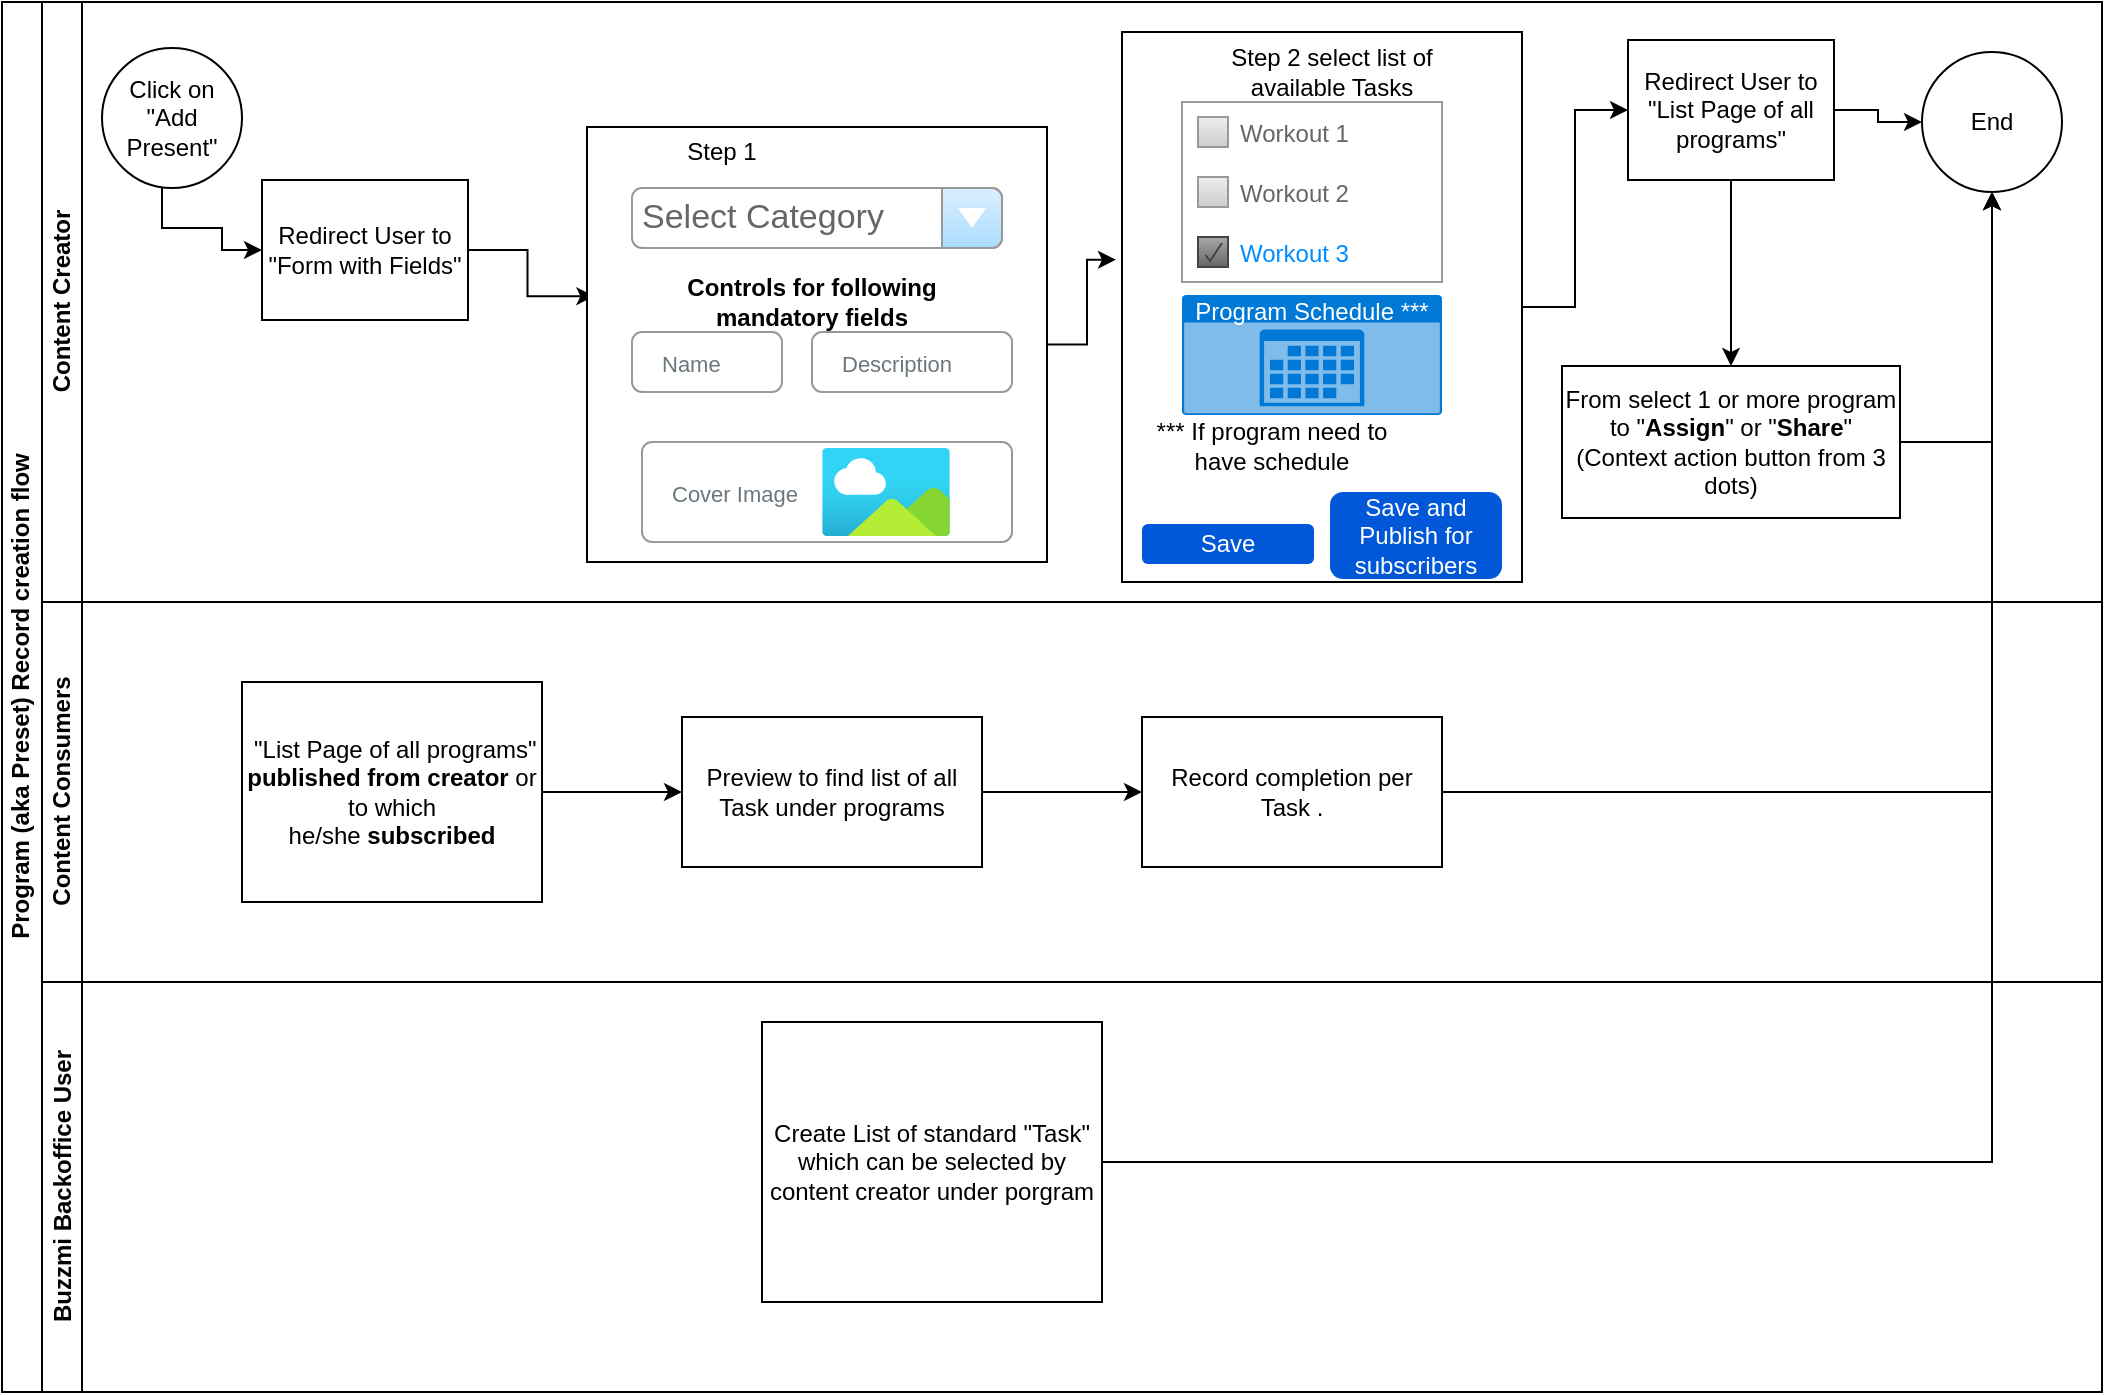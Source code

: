 <mxfile version="23.0.2" type="github">
  <diagram id="prtHgNgQTEPvFCAcTncT" name="Page-1">
    <mxGraphModel dx="1098" dy="506" grid="1" gridSize="10" guides="1" tooltips="1" connect="1" arrows="1" fold="1" page="1" pageScale="1" pageWidth="827" pageHeight="1169" math="0" shadow="0">
      <root>
        <mxCell id="0" />
        <mxCell id="1" parent="0" />
        <mxCell id="dNxyNK7c78bLwvsdeMH5-19" value="Program (aka Preset) Record creation flow" style="swimlane;html=1;childLayout=stackLayout;resizeParent=1;resizeParentMax=0;horizontal=0;startSize=20;horizontalStack=0;" parent="1" vertex="1">
          <mxGeometry x="120" y="120" width="1050" height="695" as="geometry" />
        </mxCell>
        <mxCell id="dNxyNK7c78bLwvsdeMH5-20" value="Content Creator" style="swimlane;html=1;startSize=20;horizontal=0;" parent="dNxyNK7c78bLwvsdeMH5-19" vertex="1">
          <mxGeometry x="20" width="1030" height="300" as="geometry" />
        </mxCell>
        <mxCell id="dNxyNK7c78bLwvsdeMH5-25" value="" style="edgeStyle=orthogonalEdgeStyle;rounded=0;orthogonalLoop=1;jettySize=auto;html=1;" parent="dNxyNK7c78bLwvsdeMH5-20" source="dNxyNK7c78bLwvsdeMH5-23" target="dNxyNK7c78bLwvsdeMH5-24" edge="1">
          <mxGeometry relative="1" as="geometry">
            <Array as="points">
              <mxPoint x="60" y="113" />
              <mxPoint x="90" y="113" />
              <mxPoint x="90" y="124" />
            </Array>
          </mxGeometry>
        </mxCell>
        <mxCell id="dNxyNK7c78bLwvsdeMH5-23" value="Click on &quot;Add Present&quot;" style="ellipse;whiteSpace=wrap;html=1;" parent="dNxyNK7c78bLwvsdeMH5-20" vertex="1">
          <mxGeometry x="30" y="23" width="70" height="70" as="geometry" />
        </mxCell>
        <mxCell id="gRsur6hva5v8QuKGeZ7G-42" value="" style="edgeStyle=orthogonalEdgeStyle;rounded=0;orthogonalLoop=1;jettySize=auto;html=1;entryX=0.016;entryY=0.389;entryDx=0;entryDy=0;entryPerimeter=0;" edge="1" parent="dNxyNK7c78bLwvsdeMH5-20" source="dNxyNK7c78bLwvsdeMH5-24" target="gRsur6hva5v8QuKGeZ7G-8">
          <mxGeometry relative="1" as="geometry">
            <mxPoint x="270" y="90" as="targetPoint" />
          </mxGeometry>
        </mxCell>
        <mxCell id="dNxyNK7c78bLwvsdeMH5-24" value="Redirect User to &quot;Form with Fields&quot;" style="rounded=0;whiteSpace=wrap;html=1;fontFamily=Helvetica;fontSize=12;fontColor=#000000;align=center;" parent="dNxyNK7c78bLwvsdeMH5-20" vertex="1">
          <mxGeometry x="110" y="89" width="103" height="70" as="geometry" />
        </mxCell>
        <mxCell id="gRsur6hva5v8QuKGeZ7G-43" value="" style="edgeStyle=orthogonalEdgeStyle;rounded=0;orthogonalLoop=1;jettySize=auto;html=1;entryX=-0.015;entryY=0.414;entryDx=0;entryDy=0;entryPerimeter=0;" edge="1" parent="dNxyNK7c78bLwvsdeMH5-20" source="gRsur6hva5v8QuKGeZ7G-8" target="gRsur6hva5v8QuKGeZ7G-26">
          <mxGeometry relative="1" as="geometry" />
        </mxCell>
        <mxCell id="gRsur6hva5v8QuKGeZ7G-8" value="" style="rounded=0;whiteSpace=wrap;html=1;fontFamily=Helvetica;fontSize=12;fontColor=#000000;align=center;" vertex="1" parent="dNxyNK7c78bLwvsdeMH5-20">
          <mxGeometry x="272.5" y="62.5" width="230" height="217.5" as="geometry" />
        </mxCell>
        <mxCell id="gRsur6hva5v8QuKGeZ7G-20" value="Select Category" style="strokeWidth=1;shadow=0;dashed=0;align=center;html=1;shape=mxgraph.mockup.forms.comboBox;strokeColor=#999999;fillColor=#ddeeff;align=left;fillColor2=#aaddff;mainText=;fontColor=#666666;fontSize=17;spacingLeft=3;" vertex="1" parent="dNxyNK7c78bLwvsdeMH5-20">
          <mxGeometry x="295" y="93" width="185" height="30" as="geometry" />
        </mxCell>
        <mxCell id="gRsur6hva5v8QuKGeZ7G-21" value="Step 1" style="text;html=1;strokeColor=none;fillColor=none;align=center;verticalAlign=middle;whiteSpace=wrap;rounded=0;" vertex="1" parent="dNxyNK7c78bLwvsdeMH5-20">
          <mxGeometry x="310" y="70" width="60" height="10" as="geometry" />
        </mxCell>
        <mxCell id="gRsur6hva5v8QuKGeZ7G-23" value="&lt;span style=&quot;font-size: 11px;&quot;&gt;Name&lt;/span&gt;" style="html=1;shadow=0;dashed=0;shape=mxgraph.bootstrap.rrect;rSize=5;fillColor=none;strokeColor=#999999;align=left;spacing=15;fontSize=14;fontColor=#6C767D;" vertex="1" parent="dNxyNK7c78bLwvsdeMH5-20">
          <mxGeometry x="295" y="165" width="75" height="30" as="geometry" />
        </mxCell>
        <mxCell id="gRsur6hva5v8QuKGeZ7G-24" value="&lt;b&gt;Controls for following &lt;br&gt;mandatory fields&lt;/b&gt;" style="text;html=1;strokeColor=none;fillColor=none;align=center;verticalAlign=middle;whiteSpace=wrap;rounded=0;" vertex="1" parent="dNxyNK7c78bLwvsdeMH5-20">
          <mxGeometry x="280" y="135" width="210" height="30" as="geometry" />
        </mxCell>
        <mxCell id="gRsur6hva5v8QuKGeZ7G-44" value="" style="edgeStyle=orthogonalEdgeStyle;rounded=0;orthogonalLoop=1;jettySize=auto;html=1;entryX=0;entryY=0.5;entryDx=0;entryDy=0;" edge="1" parent="dNxyNK7c78bLwvsdeMH5-20" source="gRsur6hva5v8QuKGeZ7G-26" target="gRsur6hva5v8QuKGeZ7G-38">
          <mxGeometry relative="1" as="geometry" />
        </mxCell>
        <mxCell id="gRsur6hva5v8QuKGeZ7G-26" value="" style="rounded=0;whiteSpace=wrap;html=1;fontFamily=Helvetica;fontSize=12;fontColor=#000000;align=center;" vertex="1" parent="dNxyNK7c78bLwvsdeMH5-20">
          <mxGeometry x="540" y="15" width="200" height="275" as="geometry" />
        </mxCell>
        <mxCell id="gRsur6hva5v8QuKGeZ7G-27" value="Step 2 select list of available Tasks" style="text;html=1;strokeColor=none;fillColor=none;align=center;verticalAlign=middle;whiteSpace=wrap;rounded=0;" vertex="1" parent="dNxyNK7c78bLwvsdeMH5-20">
          <mxGeometry x="580" y="20" width="130" height="30" as="geometry" />
        </mxCell>
        <mxCell id="gRsur6hva5v8QuKGeZ7G-28" value="" style="strokeWidth=1;shadow=0;dashed=0;align=center;html=1;shape=mxgraph.mockup.forms.rrect;rSize=0;strokeColor=#999999;fillColor=#ffffff;recursiveResize=0;" vertex="1" parent="dNxyNK7c78bLwvsdeMH5-20">
          <mxGeometry x="570" y="50" width="130" height="90" as="geometry" />
        </mxCell>
        <mxCell id="gRsur6hva5v8QuKGeZ7G-29" value="&lt;font style=&quot;font-size: 12px;&quot;&gt;Workout 1&lt;/font&gt;" style="strokeWidth=1;shadow=0;dashed=0;align=center;html=1;shape=mxgraph.mockup.forms.rrect;rSize=0;fillColor=#eeeeee;strokeColor=#999999;gradientColor=#cccccc;align=left;spacingLeft=4;fontSize=17;fontColor=#666666;labelPosition=right;" vertex="1" parent="gRsur6hva5v8QuKGeZ7G-28">
          <mxGeometry x="8" y="7.5" width="15" height="15" as="geometry" />
        </mxCell>
        <mxCell id="gRsur6hva5v8QuKGeZ7G-30" value="&lt;font style=&quot;font-size: 12px;&quot;&gt;Workout 2&lt;/font&gt;" style="strokeWidth=1;shadow=0;dashed=0;align=center;html=1;shape=mxgraph.mockup.forms.rrect;rSize=0;fillColor=#eeeeee;strokeColor=#999999;gradientColor=#cccccc;align=left;spacingLeft=4;fontSize=17;fontColor=#666666;labelPosition=right;" vertex="1" parent="gRsur6hva5v8QuKGeZ7G-28">
          <mxGeometry x="8" y="37.5" width="15" height="15" as="geometry" />
        </mxCell>
        <mxCell id="gRsur6hva5v8QuKGeZ7G-31" value="&lt;font style=&quot;font-size: 12px;&quot;&gt;Workout 3&lt;/font&gt;" style="strokeWidth=1;shadow=0;dashed=0;align=center;html=1;shape=mxgraph.mockup.forms.checkbox;rSize=0;resizable=0;fillColor=#aaaaaa;strokeColor=#444444;gradientColor=#666666;align=left;spacingLeft=4;fontSize=17;fontColor=#008cff;labelPosition=right;" vertex="1" parent="gRsur6hva5v8QuKGeZ7G-28">
          <mxGeometry x="8" y="67.5" width="15" height="15" as="geometry" />
        </mxCell>
        <mxCell id="gRsur6hva5v8QuKGeZ7G-37" value="Save" style="rounded=1;fillColor=#0057D8;strokeColor=none;html=1;whiteSpace=wrap;fontColor=#ffffff;align=center;verticalAlign=middle;fontStyle=0;fontSize=12;sketch=0;" vertex="1" parent="dNxyNK7c78bLwvsdeMH5-20">
          <mxGeometry x="550" y="261" width="86" height="20" as="geometry" />
        </mxCell>
        <mxCell id="gRsur6hva5v8QuKGeZ7G-45" value="" style="edgeStyle=orthogonalEdgeStyle;rounded=0;orthogonalLoop=1;jettySize=auto;html=1;" edge="1" parent="dNxyNK7c78bLwvsdeMH5-20" source="gRsur6hva5v8QuKGeZ7G-38" target="gRsur6hva5v8QuKGeZ7G-39">
          <mxGeometry relative="1" as="geometry" />
        </mxCell>
        <mxCell id="gRsur6hva5v8QuKGeZ7G-46" value="" style="edgeStyle=orthogonalEdgeStyle;rounded=0;orthogonalLoop=1;jettySize=auto;html=1;" edge="1" parent="dNxyNK7c78bLwvsdeMH5-20" source="gRsur6hva5v8QuKGeZ7G-38" target="gRsur6hva5v8QuKGeZ7G-41">
          <mxGeometry relative="1" as="geometry" />
        </mxCell>
        <mxCell id="gRsur6hva5v8QuKGeZ7G-38" value="Redirect User to &quot;List Page of all programs&quot;" style="rounded=0;whiteSpace=wrap;html=1;fontFamily=Helvetica;fontSize=12;fontColor=#000000;align=center;" vertex="1" parent="dNxyNK7c78bLwvsdeMH5-20">
          <mxGeometry x="793" y="19" width="103" height="70" as="geometry" />
        </mxCell>
        <mxCell id="gRsur6hva5v8QuKGeZ7G-39" value="End" style="ellipse;whiteSpace=wrap;html=1;" vertex="1" parent="dNxyNK7c78bLwvsdeMH5-20">
          <mxGeometry x="940" y="25" width="70" height="70" as="geometry" />
        </mxCell>
        <mxCell id="gRsur6hva5v8QuKGeZ7G-40" value="Save and Publish for subscribers" style="rounded=1;fillColor=#0057D8;strokeColor=none;html=1;whiteSpace=wrap;fontColor=#ffffff;align=center;verticalAlign=middle;fontStyle=0;fontSize=12;sketch=0;" vertex="1" parent="dNxyNK7c78bLwvsdeMH5-20">
          <mxGeometry x="644" y="245" width="86" height="43.5" as="geometry" />
        </mxCell>
        <mxCell id="gRsur6hva5v8QuKGeZ7G-47" style="edgeStyle=orthogonalEdgeStyle;rounded=0;orthogonalLoop=1;jettySize=auto;html=1;entryX=0.5;entryY=1;entryDx=0;entryDy=0;" edge="1" parent="dNxyNK7c78bLwvsdeMH5-20" source="gRsur6hva5v8QuKGeZ7G-41" target="gRsur6hva5v8QuKGeZ7G-39">
          <mxGeometry relative="1" as="geometry" />
        </mxCell>
        <mxCell id="gRsur6hva5v8QuKGeZ7G-41" value="From select 1 or more program to &quot;&lt;b&gt;Assign&lt;/b&gt;&quot; or &quot;&lt;b&gt;Share&lt;/b&gt;&quot; (Context action button from 3 dots)" style="rounded=0;whiteSpace=wrap;html=1;fontFamily=Helvetica;fontSize=12;fontColor=#000000;align=center;" vertex="1" parent="dNxyNK7c78bLwvsdeMH5-20">
          <mxGeometry x="760" y="182" width="169" height="76" as="geometry" />
        </mxCell>
        <mxCell id="gRsur6hva5v8QuKGeZ7G-57" value="Program Schedule ***" style="html=1;whiteSpace=wrap;strokeColor=none;fillColor=#0079D6;labelPosition=center;verticalLabelPosition=middle;verticalAlign=top;align=center;fontSize=12;outlineConnect=0;spacingTop=-6;fontColor=#FFFFFF;sketch=0;shape=mxgraph.sitemap.calendar;" vertex="1" parent="dNxyNK7c78bLwvsdeMH5-20">
          <mxGeometry x="570" y="146.5" width="130" height="60" as="geometry" />
        </mxCell>
        <mxCell id="gRsur6hva5v8QuKGeZ7G-59" value="&lt;span style=&quot;font-size: 11px;&quot;&gt;Cover Image&lt;/span&gt;" style="html=1;shadow=0;dashed=0;shape=mxgraph.bootstrap.rrect;rSize=5;fillColor=none;strokeColor=#999999;align=left;spacing=15;fontSize=14;fontColor=#6C767D;" vertex="1" parent="dNxyNK7c78bLwvsdeMH5-20">
          <mxGeometry x="300" y="220" width="185" height="50" as="geometry" />
        </mxCell>
        <mxCell id="gRsur6hva5v8QuKGeZ7G-60" value="&lt;span style=&quot;font-size: 11px;&quot;&gt;Description&lt;/span&gt;" style="html=1;shadow=0;dashed=0;shape=mxgraph.bootstrap.rrect;rSize=5;fillColor=none;strokeColor=#999999;align=left;spacing=15;fontSize=14;fontColor=#6C767D;" vertex="1" parent="dNxyNK7c78bLwvsdeMH5-20">
          <mxGeometry x="385" y="165" width="100" height="30" as="geometry" />
        </mxCell>
        <mxCell id="gRsur6hva5v8QuKGeZ7G-61" value="" style="image;aspect=fixed;html=1;points=[];align=center;fontSize=12;image=img/lib/azure2/general/Image.svg;" vertex="1" parent="dNxyNK7c78bLwvsdeMH5-20">
          <mxGeometry x="390" y="223" width="64" height="44" as="geometry" />
        </mxCell>
        <mxCell id="gRsur6hva5v8QuKGeZ7G-62" value="*** If program need to have schedule" style="text;html=1;strokeColor=none;fillColor=none;align=center;verticalAlign=middle;whiteSpace=wrap;rounded=0;" vertex="1" parent="dNxyNK7c78bLwvsdeMH5-20">
          <mxGeometry x="550" y="206.5" width="130" height="30" as="geometry" />
        </mxCell>
        <mxCell id="dNxyNK7c78bLwvsdeMH5-21" value="Content Consumers" style="swimlane;html=1;startSize=20;horizontal=0;" parent="dNxyNK7c78bLwvsdeMH5-19" vertex="1">
          <mxGeometry x="20" y="300" width="1030" height="190" as="geometry" />
        </mxCell>
        <mxCell id="gRsur6hva5v8QuKGeZ7G-51" value="" style="edgeStyle=orthogonalEdgeStyle;rounded=0;orthogonalLoop=1;jettySize=auto;html=1;" edge="1" parent="dNxyNK7c78bLwvsdeMH5-21" source="gRsur6hva5v8QuKGeZ7G-48" target="gRsur6hva5v8QuKGeZ7G-49">
          <mxGeometry relative="1" as="geometry" />
        </mxCell>
        <mxCell id="gRsur6hva5v8QuKGeZ7G-48" value="&amp;nbsp;&quot;List Page of all programs&quot; &lt;b&gt;published from creator &lt;/b&gt;or to which he/she&amp;nbsp;&lt;b&gt;subscribed&lt;/b&gt;" style="rounded=0;whiteSpace=wrap;html=1;fontFamily=Helvetica;fontSize=12;fontColor=#000000;align=center;" vertex="1" parent="dNxyNK7c78bLwvsdeMH5-21">
          <mxGeometry x="100" y="40" width="150" height="110" as="geometry" />
        </mxCell>
        <mxCell id="gRsur6hva5v8QuKGeZ7G-53" value="" style="edgeStyle=orthogonalEdgeStyle;rounded=0;orthogonalLoop=1;jettySize=auto;html=1;" edge="1" parent="dNxyNK7c78bLwvsdeMH5-21" source="gRsur6hva5v8QuKGeZ7G-49" target="gRsur6hva5v8QuKGeZ7G-52">
          <mxGeometry relative="1" as="geometry" />
        </mxCell>
        <mxCell id="gRsur6hva5v8QuKGeZ7G-49" value="Preview to find list of all Task under programs" style="rounded=0;whiteSpace=wrap;html=1;fontFamily=Helvetica;fontSize=12;fontColor=#000000;align=center;" vertex="1" parent="dNxyNK7c78bLwvsdeMH5-21">
          <mxGeometry x="320" y="57.5" width="150" height="75" as="geometry" />
        </mxCell>
        <mxCell id="gRsur6hva5v8QuKGeZ7G-52" value="Record completion per Task ." style="rounded=0;whiteSpace=wrap;html=1;fontFamily=Helvetica;fontSize=12;fontColor=#000000;align=center;" vertex="1" parent="dNxyNK7c78bLwvsdeMH5-21">
          <mxGeometry x="550" y="57.5" width="150" height="75" as="geometry" />
        </mxCell>
        <mxCell id="dNxyNK7c78bLwvsdeMH5-22" value="Buzzmi Backoffice User" style="swimlane;html=1;startSize=20;horizontal=0;" parent="dNxyNK7c78bLwvsdeMH5-19" vertex="1">
          <mxGeometry x="20" y="490" width="1030" height="205" as="geometry" />
        </mxCell>
        <mxCell id="gRsur6hva5v8QuKGeZ7G-55" value="Create List of standard &quot;Task&quot; which can be selected by content creator under porgram" style="rounded=0;whiteSpace=wrap;html=1;fontFamily=Helvetica;fontSize=12;fontColor=#000000;align=center;" vertex="1" parent="dNxyNK7c78bLwvsdeMH5-22">
          <mxGeometry x="360" y="20" width="170" height="140" as="geometry" />
        </mxCell>
        <mxCell id="gRsur6hva5v8QuKGeZ7G-56" style="edgeStyle=orthogonalEdgeStyle;rounded=0;orthogonalLoop=1;jettySize=auto;html=1;" edge="1" parent="dNxyNK7c78bLwvsdeMH5-19" source="gRsur6hva5v8QuKGeZ7G-55" target="gRsur6hva5v8QuKGeZ7G-39">
          <mxGeometry relative="1" as="geometry" />
        </mxCell>
        <mxCell id="gRsur6hva5v8QuKGeZ7G-58" style="edgeStyle=orthogonalEdgeStyle;rounded=0;orthogonalLoop=1;jettySize=auto;html=1;" edge="1" parent="dNxyNK7c78bLwvsdeMH5-19" source="gRsur6hva5v8QuKGeZ7G-52" target="gRsur6hva5v8QuKGeZ7G-39">
          <mxGeometry relative="1" as="geometry" />
        </mxCell>
      </root>
    </mxGraphModel>
  </diagram>
</mxfile>
